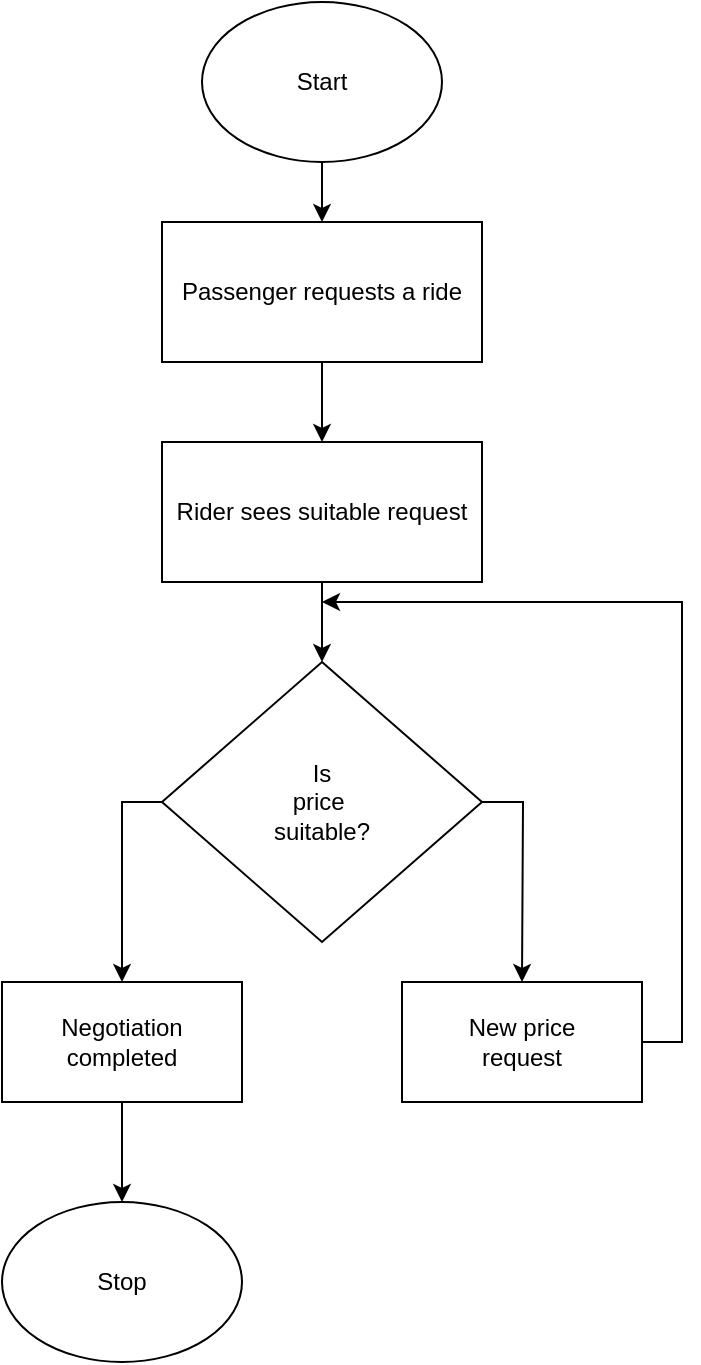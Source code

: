 <mxfile version="16.6.5" type="github">
  <diagram id="qrFzr8M6gn4D2GWuaVT7" name="Page-1">
    <mxGraphModel dx="629" dy="1602" grid="1" gridSize="10" guides="1" tooltips="1" connect="1" arrows="1" fold="1" page="1" pageScale="1" pageWidth="850" pageHeight="1100" math="0" shadow="0">
      <root>
        <mxCell id="0" />
        <mxCell id="1" parent="0" />
        <mxCell id="4ZwtrkOTb5vfzkqCPi4x-2" style="edgeStyle=orthogonalEdgeStyle;rounded=0;orthogonalLoop=1;jettySize=auto;html=1;entryX=0.5;entryY=0;entryDx=0;entryDy=0;" edge="1" parent="1" source="b35UdGzB9y71jdkBOKCq-1" target="4ZwtrkOTb5vfzkqCPi4x-1">
          <mxGeometry relative="1" as="geometry" />
        </mxCell>
        <mxCell id="b35UdGzB9y71jdkBOKCq-1" value="Start" style="ellipse;whiteSpace=wrap;html=1;" parent="1" vertex="1">
          <mxGeometry x="350" y="-40" width="120" height="80" as="geometry" />
        </mxCell>
        <mxCell id="b35UdGzB9y71jdkBOKCq-5" style="edgeStyle=orthogonalEdgeStyle;rounded=0;orthogonalLoop=1;jettySize=auto;html=1;entryX=0.5;entryY=0;entryDx=0;entryDy=0;" parent="1" source="b35UdGzB9y71jdkBOKCq-2" target="b35UdGzB9y71jdkBOKCq-4" edge="1">
          <mxGeometry relative="1" as="geometry" />
        </mxCell>
        <mxCell id="b35UdGzB9y71jdkBOKCq-2" value="Rider sees suitable request" style="rounded=0;whiteSpace=wrap;html=1;" parent="1" vertex="1">
          <mxGeometry x="330" y="180" width="160" height="70" as="geometry" />
        </mxCell>
        <mxCell id="b35UdGzB9y71jdkBOKCq-10" style="edgeStyle=orthogonalEdgeStyle;rounded=0;orthogonalLoop=1;jettySize=auto;html=1;" parent="1" source="b35UdGzB9y71jdkBOKCq-4" edge="1">
          <mxGeometry relative="1" as="geometry">
            <mxPoint x="510" y="450" as="targetPoint" />
          </mxGeometry>
        </mxCell>
        <mxCell id="b35UdGzB9y71jdkBOKCq-11" style="edgeStyle=orthogonalEdgeStyle;rounded=0;orthogonalLoop=1;jettySize=auto;html=1;" parent="1" source="b35UdGzB9y71jdkBOKCq-4" edge="1">
          <mxGeometry relative="1" as="geometry">
            <mxPoint x="310" y="450" as="targetPoint" />
          </mxGeometry>
        </mxCell>
        <mxCell id="b35UdGzB9y71jdkBOKCq-4" value="Is&lt;br&gt;price&amp;nbsp;&lt;br&gt;suitable?" style="rhombus;whiteSpace=wrap;html=1;" parent="1" vertex="1">
          <mxGeometry x="330" y="290" width="160" height="140" as="geometry" />
        </mxCell>
        <mxCell id="b35UdGzB9y71jdkBOKCq-12" style="edgeStyle=orthogonalEdgeStyle;rounded=0;orthogonalLoop=1;jettySize=auto;html=1;" parent="1" source="b35UdGzB9y71jdkBOKCq-6" edge="1">
          <mxGeometry relative="1" as="geometry">
            <mxPoint x="310" y="560" as="targetPoint" />
          </mxGeometry>
        </mxCell>
        <mxCell id="b35UdGzB9y71jdkBOKCq-6" value="Negotiation&lt;br&gt;completed" style="rounded=0;whiteSpace=wrap;html=1;" parent="1" vertex="1">
          <mxGeometry x="250" y="450" width="120" height="60" as="geometry" />
        </mxCell>
        <mxCell id="b35UdGzB9y71jdkBOKCq-15" style="edgeStyle=orthogonalEdgeStyle;rounded=0;orthogonalLoop=1;jettySize=auto;html=1;" parent="1" source="b35UdGzB9y71jdkBOKCq-7" edge="1">
          <mxGeometry relative="1" as="geometry">
            <mxPoint x="410" y="260" as="targetPoint" />
            <Array as="points">
              <mxPoint x="590" y="480" />
              <mxPoint x="590" y="260" />
            </Array>
          </mxGeometry>
        </mxCell>
        <mxCell id="b35UdGzB9y71jdkBOKCq-7" value="New price&lt;br&gt;request" style="rounded=0;whiteSpace=wrap;html=1;" parent="1" vertex="1">
          <mxGeometry x="450" y="450" width="120" height="60" as="geometry" />
        </mxCell>
        <mxCell id="b35UdGzB9y71jdkBOKCq-14" value="Stop" style="ellipse;whiteSpace=wrap;html=1;" parent="1" vertex="1">
          <mxGeometry x="250" y="560" width="120" height="80" as="geometry" />
        </mxCell>
        <mxCell id="4ZwtrkOTb5vfzkqCPi4x-3" style="edgeStyle=orthogonalEdgeStyle;rounded=0;orthogonalLoop=1;jettySize=auto;html=1;" edge="1" parent="1" source="4ZwtrkOTb5vfzkqCPi4x-1" target="b35UdGzB9y71jdkBOKCq-2">
          <mxGeometry relative="1" as="geometry" />
        </mxCell>
        <mxCell id="4ZwtrkOTb5vfzkqCPi4x-1" value="Passenger requests a ride" style="rounded=0;whiteSpace=wrap;html=1;" vertex="1" parent="1">
          <mxGeometry x="330" y="70" width="160" height="70" as="geometry" />
        </mxCell>
      </root>
    </mxGraphModel>
  </diagram>
</mxfile>
